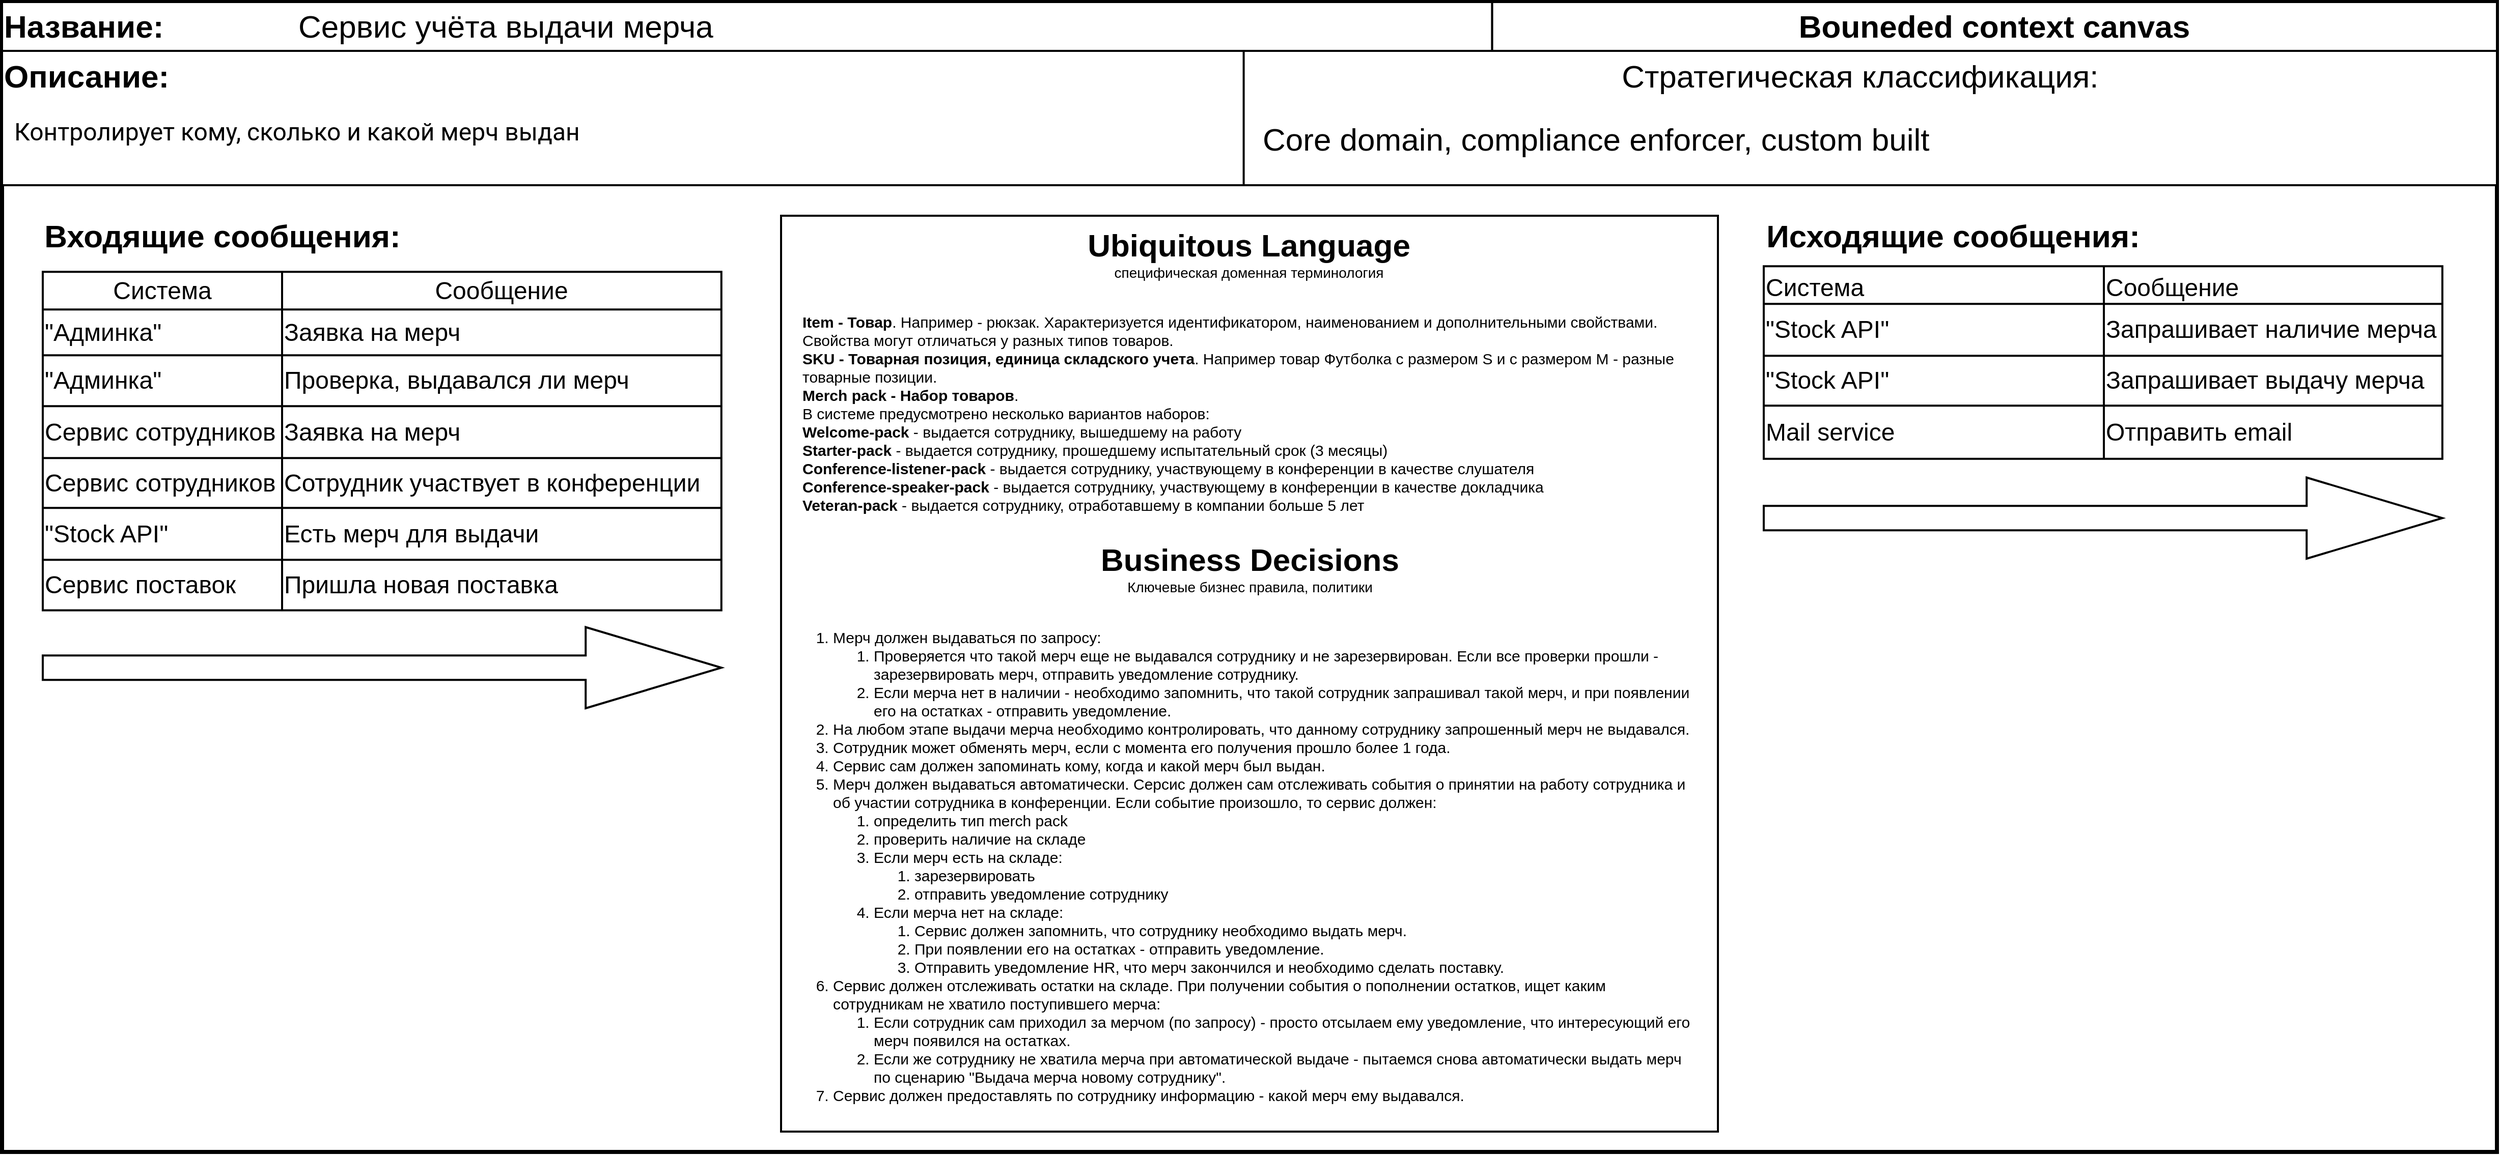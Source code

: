 <mxfile version="15.4.0" type="device"><diagram id="8OFZhzmo89h2vflNufuO" name="Page-1"><mxGraphModel dx="1422" dy="814" grid="1" gridSize="10" guides="1" tooltips="1" connect="1" arrows="1" fold="1" page="1" pageScale="1" pageWidth="827" pageHeight="1169" math="0" shadow="0"><root><mxCell id="0"/><mxCell id="1" parent="0"/><mxCell id="90RE7-Sr8iYz6EcnKm03-32" value="" style="group" parent="1" vertex="1" connectable="0"><mxGeometry x="10" y="20" width="2450" height="1130" as="geometry"/></mxCell><mxCell id="C2i8B1bdvemPvVyp_Ss8-2" value="" style="rounded=0;whiteSpace=wrap;html=1;strokeWidth=4;glass=0;shadow=0;sketch=0;" parent="90RE7-Sr8iYz6EcnKm03-32" vertex="1"><mxGeometry width="2450" height="1130" as="geometry"/></mxCell><mxCell id="C2i8B1bdvemPvVyp_Ss8-19" value="" style="group" parent="90RE7-Sr8iYz6EcnKm03-32" vertex="1" connectable="0"><mxGeometry width="2450" height="180" as="geometry"/></mxCell><mxCell id="C2i8B1bdvemPvVyp_Ss8-5" value="" style="group;strokeColor=none;shadow=0;align=left;" parent="C2i8B1bdvemPvVyp_Ss8-19" vertex="1" connectable="0"><mxGeometry width="2450" height="48.0" as="geometry"/></mxCell><mxCell id="C2i8B1bdvemPvVyp_Ss8-17" value="" style="group" parent="C2i8B1bdvemPvVyp_Ss8-5" vertex="1" connectable="0"><mxGeometry width="2450" height="48.0" as="geometry"/></mxCell><mxCell id="C2i8B1bdvemPvVyp_Ss8-4" value="&lt;font style=&quot;font-size: 31px&quot;&gt;&lt;b&gt;Bouneded context canvas&lt;/b&gt;&lt;/font&gt;" style="rounded=0;whiteSpace=wrap;html=1;strokeWidth=2;strokeColor=default;" parent="C2i8B1bdvemPvVyp_Ss8-17" vertex="1"><mxGeometry x="1463.194" width="986.806" height="48.0" as="geometry"/></mxCell><mxCell id="C2i8B1bdvemPvVyp_Ss8-16" value="" style="group" parent="C2i8B1bdvemPvVyp_Ss8-17" vertex="1" connectable="0"><mxGeometry width="1463.194" height="48.0" as="geometry"/></mxCell><mxCell id="C2i8B1bdvemPvVyp_Ss8-3" value="&lt;b&gt;&lt;font style=&quot;font-size: 31px&quot;&gt;Название:&amp;nbsp;&lt;/font&gt;&lt;/b&gt;" style="rounded=0;whiteSpace=wrap;html=1;strokeWidth=2;align=left;" parent="C2i8B1bdvemPvVyp_Ss8-16" vertex="1"><mxGeometry width="1463.194" height="48.0" as="geometry"/></mxCell><mxCell id="C2i8B1bdvemPvVyp_Ss8-13" value="Сервис учёта выдачи мерча" style="text;html=1;strokeColor=none;fillColor=none;align=left;verticalAlign=middle;whiteSpace=wrap;rounded=0;shadow=0;fontSize=31;" parent="C2i8B1bdvemPvVyp_Ss8-16" vertex="1"><mxGeometry x="289.236" y="6.0" width="1139.931" height="36.0" as="geometry"/></mxCell><mxCell id="C2i8B1bdvemPvVyp_Ss8-8" value="&lt;font style=&quot;font-size: 31px&quot;&gt;Стратегическая классификация:&amp;nbsp;&lt;/font&gt;" style="rounded=0;whiteSpace=wrap;html=1;shadow=0;strokeColor=default;strokeWidth=2;verticalAlign=top;spacingRight=0;spacing=2;sketch=0;" parent="C2i8B1bdvemPvVyp_Ss8-19" vertex="1"><mxGeometry x="1207.907" y="47.998" width="1242.093" height="132.002" as="geometry"/></mxCell><mxCell id="C2i8B1bdvemPvVyp_Ss8-18" value="" style="group" parent="C2i8B1bdvemPvVyp_Ss8-19" vertex="1" connectable="0"><mxGeometry y="47.998" width="1219.302" height="132.002" as="geometry"/></mxCell><mxCell id="C2i8B1bdvemPvVyp_Ss8-7" value="&lt;font style=&quot;font-size: 31px&quot;&gt;&lt;b&gt;Описание:&lt;/b&gt;&lt;/font&gt;" style="rounded=0;whiteSpace=wrap;html=1;shadow=0;strokeColor=default;strokeWidth=2;align=left;verticalAlign=top;" parent="C2i8B1bdvemPvVyp_Ss8-18" vertex="1"><mxGeometry width="1219.302" height="132.002" as="geometry"/></mxCell><mxCell id="C2i8B1bdvemPvVyp_Ss8-12" value="&lt;span style=&quot;font-family: &amp;#34;roboto&amp;#34; , &amp;#34;arial&amp;#34; , sans-serif ; font-size: 24px ; text-align: center ; background-color: rgb(255 , 255 , 255)&quot;&gt;Контролирует кому, сколько и какой мерч выдан&lt;/span&gt;" style="text;html=1;strokeColor=none;fillColor=none;align=left;verticalAlign=top;whiteSpace=wrap;rounded=0;shadow=0;fontSize=31;" parent="C2i8B1bdvemPvVyp_Ss8-18" vertex="1"><mxGeometry x="10.0" y="52" width="1172.9" height="60" as="geometry"/></mxCell><mxCell id="HIC7lZ4OM-H-9Ils8Dxd-2" value="Core domain, compliance enforcer,&amp;nbsp;custom built" style="text;html=1;strokeColor=none;fillColor=none;align=left;verticalAlign=top;whiteSpace=wrap;rounded=0;shadow=0;fontSize=31;" parent="C2i8B1bdvemPvVyp_Ss8-19" vertex="1"><mxGeometry x="1236.313" y="110.0" width="1185.276" height="51.325" as="geometry"/></mxCell><mxCell id="WoysdQ80ojaou5vGWn7A-6" value="" style="group" parent="90RE7-Sr8iYz6EcnKm03-32" vertex="1" connectable="0"><mxGeometry x="765" y="210" width="920" height="900" as="geometry"/></mxCell><mxCell id="C2i8B1bdvemPvVyp_Ss8-9" value="" style="rounded=0;whiteSpace=wrap;html=1;shadow=0;strokeColor=default;strokeWidth=2;verticalAlign=top;fontSize=31;fontStyle=0" parent="WoysdQ80ojaou5vGWn7A-6" vertex="1"><mxGeometry width="920.0" height="900.0" as="geometry"/></mxCell><mxCell id="C2i8B1bdvemPvVyp_Ss8-46" value="&lt;p style=&quot;font-size: 15px&quot;&gt;&lt;font style=&quot;line-height: 100% ; font-size: 15px&quot;&gt;&lt;b style=&quot;font-size: 15px&quot;&gt;Item - Товар&lt;/b&gt;&lt;span style=&quot;font-size: 15px&quot;&gt;. Например - рюкзак. Характеризуется идентификатором, наименованием и дополнительными свойствами. Свойства могут отличаться у разных типов товаров.&lt;br&gt;&lt;/span&gt;&lt;/font&gt;&lt;font style=&quot;line-height: 100% ; font-size: 15px&quot;&gt;&lt;b style=&quot;font-size: 15px&quot;&gt;SKU - Товарная позиция, единица складского учета&lt;/b&gt;&lt;span style=&quot;font-size: 15px&quot;&gt;. Например товар Футболка с размером S и с размером M - разные товарные позиции.&lt;br&gt;&lt;/span&gt;&lt;/font&gt;&lt;span style=&quot;font-size: 15px&quot;&gt;&lt;b style=&quot;font-size: 15px&quot;&gt;Merch pack - Набор товаров&lt;/b&gt;.&lt;br&gt;&lt;/span&gt;&lt;span style=&quot;font-size: 15px&quot;&gt;В системе предусмотрено несколько вариантов наборов:&lt;br&gt;&lt;/span&gt;&lt;span style=&quot;font-size: 15px&quot;&gt;&lt;b style=&quot;font-size: 15px&quot;&gt;Welcome-pack&lt;/b&gt; - выдается сотруднику, вышедшему на работу&lt;br&gt;&lt;/span&gt;&lt;span style=&quot;font-size: 15px&quot;&gt;&lt;b style=&quot;font-size: 15px&quot;&gt;Starter-pack&lt;/b&gt; - выдается сотруднику, прошедшему испытательный срок (3 месяцы)&lt;br&gt;&lt;/span&gt;&lt;span style=&quot;font-size: 15px&quot;&gt;&lt;b style=&quot;font-size: 15px&quot;&gt;Conference-listener-pack&lt;/b&gt; - выдается сотруднику, участвующему в конференции в качестве слушателя&lt;br&gt;&lt;/span&gt;&lt;span style=&quot;font-size: 15px&quot;&gt;&lt;b style=&quot;font-size: 15px&quot;&gt;Conference-speaker-pack&lt;/b&gt; - выдается сотруднику, участвующему в конференции в качестве докладчика&lt;br&gt;&lt;/span&gt;&lt;span style=&quot;font-size: 15px&quot;&gt;&lt;b style=&quot;font-size: 15px&quot;&gt;Veteran-pack&lt;/b&gt; - выдается сотруднику, отработавшему в компании больше 5 лет&lt;/span&gt;&lt;/p&gt;&lt;font style=&quot;line-height: 100% ; font-size: 15px&quot;&gt;&lt;br style=&quot;font-size: 15px&quot;&gt;&lt;br style=&quot;font-size: 15px&quot;&gt;&lt;/font&gt;" style="text;html=1;strokeColor=none;fillColor=none;align=left;verticalAlign=top;whiteSpace=wrap;rounded=0;shadow=0;glass=0;sketch=0;fontSize=15;" parent="WoysdQ80ojaou5vGWn7A-6" vertex="1"><mxGeometry x="18.898" y="73.652" width="879.455" height="223.052" as="geometry"/></mxCell><mxCell id="WoysdQ80ojaou5vGWn7A-3" value="&lt;b style=&quot;font-size: 31px&quot;&gt;Ubiquitous Language&lt;/b&gt;&lt;br style=&quot;font-size: 31px&quot;&gt;&lt;font style=&quot;font-size: 14px&quot;&gt;специфическая доменная терминология&lt;/font&gt;" style="text;html=1;strokeColor=none;fillColor=none;align=center;verticalAlign=middle;whiteSpace=wrap;rounded=0;spacing=2;labelBackgroundColor=none;strokeWidth=1;" parent="WoysdQ80ojaou5vGWn7A-6" vertex="1"><mxGeometry x="278.349" width="363.303" height="73.652" as="geometry"/></mxCell><mxCell id="WoysdQ80ojaou5vGWn7A-4" value="&lt;span style=&quot;font-size: 31px&quot;&gt;&lt;b&gt;Business Decisions&lt;/b&gt;&lt;/span&gt;&lt;br style=&quot;font-size: 31px&quot;&gt;&lt;font style=&quot;font-size: 14px&quot;&gt;Ключевые бизнес правила, политики&lt;/font&gt;" style="text;html=1;strokeColor=none;fillColor=none;align=center;verticalAlign=middle;whiteSpace=wrap;rounded=0;spacing=2;" parent="WoysdQ80ojaou5vGWn7A-6" vertex="1"><mxGeometry x="293.567" y="306.593" width="332.856" height="79.121" as="geometry"/></mxCell><mxCell id="WoysdQ80ojaou5vGWn7A-5" value="&lt;ol&gt;&lt;li style=&quot;font-size: 15px ; box-sizing: content-box&quot;&gt;Мерч должен выдаваться по запросу:&lt;/li&gt;&lt;ol&gt;&lt;li style=&quot;font-size: 15px ; box-sizing: content-box&quot;&gt;Проверяется что такой мерч еще не выдавался сотруднику и не зарезервирован. Если все проверки прошли - зарезервировать мерч, отправить уведомление сотруднику.&lt;/li&gt;&lt;li style=&quot;font-size: 15px ; box-sizing: content-box&quot;&gt;Если мерча нет в наличии - необходимо запомнить, что такой сотрудник запрашивал такой мерч, и при появлении его на остатках - отправить уведомление.&lt;/li&gt;&lt;/ol&gt;&lt;li style=&quot;font-size: 15px&quot;&gt;&lt;font style=&quot;line-height: 100% ; font-size: 15px&quot;&gt;На любом этапе выдачи мерча необходимо контролировать, что данному сотруднику запрошенный мерч не выдавался.&lt;br&gt;&lt;/font&gt;&lt;/li&gt;&lt;li style=&quot;font-size: 15px&quot;&gt;&lt;font style=&quot;line-height: 100% ; font-size: 15px&quot;&gt;Cотрудник может обменять мерч, если с момента его получения прошло более 1 года.&lt;/font&gt;&lt;/li&gt;&lt;li style=&quot;font-size: 15px&quot;&gt;&lt;font style=&quot;line-height: 100% ; font-size: 15px&quot;&gt;Сервис сам должен запоминать кому, когда и какой мерч был выдан.&lt;/font&gt;&lt;/li&gt;&lt;li style=&quot;font-size: 15px&quot;&gt;&lt;font style=&quot;line-height: 100% ; font-size: 15px&quot;&gt;Мерч должен выдаваться автоматически. Серсис должен сам отслеживать события о принятии на работу сотрудника и об участии сотрудника в конференции. Если событие произошло, то сервис должен:&lt;/font&gt;&lt;/li&gt;&lt;ol&gt;&lt;li style=&quot;font-size: 15px&quot;&gt;определить тип merch pack&lt;/li&gt;&lt;li style=&quot;font-size: 15px&quot;&gt;проверить наличие на складе&lt;/li&gt;&lt;li style=&quot;font-size: 15px&quot;&gt;Если мерч есть на складе:&lt;/li&gt;&lt;ol style=&quot;font-size: 15px&quot;&gt;&lt;li style=&quot;font-size: 15px&quot;&gt;зарезервировать&lt;/li&gt;&lt;li style=&quot;font-size: 15px&quot;&gt;отправить уведомление сотруднику&lt;/li&gt;&lt;/ol&gt;&lt;li&gt;Если мерча нет на складе:&lt;/li&gt;&lt;ol&gt;&lt;li&gt;Сервис должен запомнить, что сотруднику необходимо выдать мерч.&lt;/li&gt;&lt;li&gt;При появлении его на остатках - отправить уведомление.&lt;/li&gt;&lt;li&gt;Отправить уведомление HR, что мерч закончился и необходимо сделать поставку.&lt;/li&gt;&lt;/ol&gt;&lt;/ol&gt;&lt;li style=&quot;font-size: 15px&quot;&gt;&lt;span style=&quot;font-size: 15px&quot;&gt;Сервис должен отслеживать остатки на складе. При получении события о пополнении остатков, ищет каким сотрудникам не хватило поступившего мерча:&lt;/span&gt;&lt;/li&gt;&lt;ol&gt;&lt;li style=&quot;font-size: 15px&quot;&gt;&lt;span style=&quot;font-size: 15px&quot;&gt;Если сотрудник сам приходил за мерчом (по запросу) - просто отсылаем ему уведомление, что интересующий его мерч появился на остатках.&lt;br&gt;&lt;/span&gt;&lt;/li&gt;&lt;li style=&quot;font-size: 15px&quot;&gt;&lt;span style=&quot;font-size: 15px&quot;&gt;Если же сотруднику не хватила мерча при автоматической выдаче - пытаемся снова автоматически выдать мерч по сценарию &quot;Выдача мерча новому сотруднику&quot;.&lt;br&gt;&lt;/span&gt;&lt;/li&gt;&lt;/ol&gt;&lt;li&gt;Сервис должен предоставлять по сотруднику информацию - какой мерч ему выдавался.&lt;/li&gt;&lt;/ol&gt;" style="text;html=1;strokeColor=none;fillColor=none;align=left;verticalAlign=top;whiteSpace=wrap;rounded=0;shadow=0;glass=0;sketch=0;fontSize=15;spacing=0;" parent="WoysdQ80ojaou5vGWn7A-6" vertex="1"><mxGeometry x="10.824" y="385.714" width="887.529" height="514.286" as="geometry"/></mxCell><mxCell id="90RE7-Sr8iYz6EcnKm03-27" value="" style="group" parent="90RE7-Sr8iYz6EcnKm03-32" vertex="1" connectable="0"><mxGeometry x="40.0" y="210.003" width="666.4" height="483.998" as="geometry"/></mxCell><mxCell id="C2i8B1bdvemPvVyp_Ss8-23" value="" style="shape=table;html=1;whiteSpace=wrap;startSize=0;container=1;collapsible=0;childLayout=tableLayout;rounded=0;shadow=0;glass=0;sketch=0;fontSize=24;strokeColor=default;strokeWidth=2;align=left;verticalAlign=top;" parent="90RE7-Sr8iYz6EcnKm03-27" vertex="1"><mxGeometry y="55.122" width="666.4" height="332.569" as="geometry"/></mxCell><mxCell id="C2i8B1bdvemPvVyp_Ss8-24" value="" style="shape=partialRectangle;html=1;whiteSpace=wrap;collapsible=0;dropTarget=0;pointerEvents=0;fillColor=none;top=0;left=0;bottom=0;right=0;points=[[0,0.5],[1,0.5]];portConstraint=eastwest;rounded=0;shadow=0;glass=0;sketch=0;fontSize=24;strokeColor=default;strokeWidth=2;align=left;verticalAlign=top;" parent="C2i8B1bdvemPvVyp_Ss8-23" vertex="1"><mxGeometry width="666.4" height="37" as="geometry"/></mxCell><mxCell id="C2i8B1bdvemPvVyp_Ss8-25" value="Система" style="shape=partialRectangle;html=1;whiteSpace=wrap;connectable=0;fillColor=none;top=0;left=0;bottom=0;right=0;overflow=hidden;pointerEvents=1;rounded=0;shadow=0;glass=0;sketch=0;fontSize=24;strokeColor=default;strokeWidth=2;align=center;verticalAlign=middle;" parent="C2i8B1bdvemPvVyp_Ss8-24" vertex="1"><mxGeometry width="235" height="37" as="geometry"><mxRectangle width="235" height="37" as="alternateBounds"/></mxGeometry></mxCell><mxCell id="C2i8B1bdvemPvVyp_Ss8-26" value="Сообщение" style="shape=partialRectangle;html=1;whiteSpace=wrap;connectable=0;fillColor=none;top=0;left=0;bottom=0;right=0;overflow=hidden;pointerEvents=1;rounded=0;shadow=0;glass=0;sketch=0;fontSize=24;strokeColor=default;strokeWidth=2;align=center;verticalAlign=middle;" parent="C2i8B1bdvemPvVyp_Ss8-24" vertex="1"><mxGeometry x="235" width="431" height="37" as="geometry"><mxRectangle width="431" height="37" as="alternateBounds"/></mxGeometry></mxCell><mxCell id="C2i8B1bdvemPvVyp_Ss8-28" value="" style="shape=partialRectangle;html=1;whiteSpace=wrap;collapsible=0;dropTarget=0;pointerEvents=0;fillColor=none;top=0;left=0;bottom=0;right=0;points=[[0,0.5],[1,0.5]];portConstraint=eastwest;rounded=0;shadow=0;glass=0;sketch=0;fontSize=24;strokeColor=default;strokeWidth=2;align=left;verticalAlign=top;" parent="C2i8B1bdvemPvVyp_Ss8-23" vertex="1"><mxGeometry y="37" width="666.4" height="45" as="geometry"/></mxCell><mxCell id="C2i8B1bdvemPvVyp_Ss8-29" value="&quot;Админка&quot;" style="shape=partialRectangle;html=1;whiteSpace=wrap;connectable=0;fillColor=none;top=0;left=0;bottom=0;right=0;overflow=hidden;pointerEvents=1;rounded=0;shadow=0;glass=0;sketch=0;fontSize=24;strokeColor=default;strokeWidth=2;align=left;verticalAlign=middle;" parent="C2i8B1bdvemPvVyp_Ss8-28" vertex="1"><mxGeometry width="235" height="45" as="geometry"><mxRectangle width="235" height="45" as="alternateBounds"/></mxGeometry></mxCell><mxCell id="C2i8B1bdvemPvVyp_Ss8-30" value="Заявка на мерч" style="shape=partialRectangle;html=1;whiteSpace=wrap;connectable=0;fillColor=none;top=0;left=0;bottom=0;right=0;overflow=hidden;pointerEvents=1;rounded=0;shadow=0;glass=0;sketch=0;fontSize=24;strokeColor=default;strokeWidth=2;align=left;verticalAlign=middle;" parent="C2i8B1bdvemPvVyp_Ss8-28" vertex="1"><mxGeometry x="235" width="431" height="45" as="geometry"><mxRectangle width="431" height="45" as="alternateBounds"/></mxGeometry></mxCell><mxCell id="C2i8B1bdvemPvVyp_Ss8-32" value="" style="shape=partialRectangle;html=1;whiteSpace=wrap;collapsible=0;dropTarget=0;pointerEvents=0;fillColor=none;top=0;left=0;bottom=0;right=0;points=[[0,0.5],[1,0.5]];portConstraint=eastwest;rounded=0;shadow=0;glass=0;sketch=0;fontSize=24;strokeColor=default;strokeWidth=2;align=left;verticalAlign=top;" parent="C2i8B1bdvemPvVyp_Ss8-23" vertex="1"><mxGeometry y="82" width="666.4" height="50" as="geometry"/></mxCell><mxCell id="C2i8B1bdvemPvVyp_Ss8-33" value="&quot;Админка&quot;" style="shape=partialRectangle;html=1;whiteSpace=wrap;connectable=0;fillColor=none;top=0;left=0;bottom=0;right=0;overflow=hidden;pointerEvents=1;rounded=0;shadow=0;glass=0;sketch=0;fontSize=24;strokeColor=default;strokeWidth=2;align=left;verticalAlign=middle;" parent="C2i8B1bdvemPvVyp_Ss8-32" vertex="1"><mxGeometry width="235" height="50" as="geometry"><mxRectangle width="235" height="50" as="alternateBounds"/></mxGeometry></mxCell><mxCell id="C2i8B1bdvemPvVyp_Ss8-34" value="Проверка, выдавался ли мерч" style="shape=partialRectangle;html=1;whiteSpace=wrap;connectable=0;fillColor=none;top=0;left=0;bottom=0;right=0;overflow=hidden;pointerEvents=1;rounded=0;shadow=0;glass=0;sketch=0;fontSize=24;strokeColor=default;strokeWidth=2;align=left;verticalAlign=middle;" parent="C2i8B1bdvemPvVyp_Ss8-32" vertex="1"><mxGeometry x="235" width="431" height="50" as="geometry"><mxRectangle width="431" height="50" as="alternateBounds"/></mxGeometry></mxCell><mxCell id="90RE7-Sr8iYz6EcnKm03-14" style="shape=partialRectangle;html=1;whiteSpace=wrap;collapsible=0;dropTarget=0;pointerEvents=0;fillColor=none;top=0;left=0;bottom=0;right=0;points=[[0,0.5],[1,0.5]];portConstraint=eastwest;rounded=0;shadow=0;glass=0;sketch=0;fontSize=24;strokeColor=default;strokeWidth=2;align=left;verticalAlign=top;" parent="C2i8B1bdvemPvVyp_Ss8-23" vertex="1"><mxGeometry y="132" width="666.4" height="51" as="geometry"/></mxCell><mxCell id="90RE7-Sr8iYz6EcnKm03-15" value="Сервис сотрудников" style="shape=partialRectangle;html=1;whiteSpace=wrap;connectable=0;fillColor=none;top=0;left=0;bottom=0;right=0;overflow=hidden;pointerEvents=1;rounded=0;shadow=0;glass=0;sketch=0;fontSize=24;strokeColor=default;strokeWidth=2;align=left;verticalAlign=middle;" parent="90RE7-Sr8iYz6EcnKm03-14" vertex="1"><mxGeometry width="235" height="51" as="geometry"><mxRectangle width="235" height="51" as="alternateBounds"/></mxGeometry></mxCell><mxCell id="90RE7-Sr8iYz6EcnKm03-16" value="Заявка на мерч" style="shape=partialRectangle;html=1;whiteSpace=wrap;connectable=0;fillColor=none;top=0;left=0;bottom=0;right=0;overflow=hidden;pointerEvents=1;rounded=0;shadow=0;glass=0;sketch=0;fontSize=24;strokeColor=default;strokeWidth=2;align=left;verticalAlign=middle;" parent="90RE7-Sr8iYz6EcnKm03-14" vertex="1"><mxGeometry x="235" width="431" height="51" as="geometry"><mxRectangle width="431" height="51" as="alternateBounds"/></mxGeometry></mxCell><mxCell id="90RE7-Sr8iYz6EcnKm03-17" style="shape=partialRectangle;html=1;whiteSpace=wrap;collapsible=0;dropTarget=0;pointerEvents=0;fillColor=none;top=0;left=0;bottom=0;right=0;points=[[0,0.5],[1,0.5]];portConstraint=eastwest;rounded=0;shadow=0;glass=0;sketch=0;fontSize=24;strokeColor=default;strokeWidth=2;align=left;verticalAlign=top;" parent="C2i8B1bdvemPvVyp_Ss8-23" vertex="1"><mxGeometry y="183" width="666.4" height="49" as="geometry"/></mxCell><mxCell id="90RE7-Sr8iYz6EcnKm03-18" value="Сервис сотрудников" style="shape=partialRectangle;html=1;whiteSpace=wrap;connectable=0;fillColor=none;top=0;left=0;bottom=0;right=0;overflow=hidden;pointerEvents=1;rounded=0;shadow=0;glass=0;sketch=0;fontSize=24;strokeColor=default;strokeWidth=2;align=left;verticalAlign=middle;" parent="90RE7-Sr8iYz6EcnKm03-17" vertex="1"><mxGeometry width="235" height="49" as="geometry"><mxRectangle width="235" height="49" as="alternateBounds"/></mxGeometry></mxCell><mxCell id="90RE7-Sr8iYz6EcnKm03-19" value="Сотрудник участвует в конференции" style="shape=partialRectangle;html=1;whiteSpace=wrap;connectable=0;fillColor=none;top=0;left=0;bottom=0;right=0;overflow=hidden;pointerEvents=1;rounded=0;shadow=0;glass=0;sketch=0;fontSize=24;strokeColor=default;strokeWidth=2;align=left;verticalAlign=middle;" parent="90RE7-Sr8iYz6EcnKm03-17" vertex="1"><mxGeometry x="235" width="431" height="49" as="geometry"><mxRectangle width="431" height="49" as="alternateBounds"/></mxGeometry></mxCell><mxCell id="90RE7-Sr8iYz6EcnKm03-20" style="shape=partialRectangle;html=1;whiteSpace=wrap;collapsible=0;dropTarget=0;pointerEvents=0;fillColor=none;top=0;left=0;bottom=0;right=0;points=[[0,0.5],[1,0.5]];portConstraint=eastwest;rounded=0;shadow=0;glass=0;sketch=0;fontSize=24;strokeColor=default;strokeWidth=2;align=left;verticalAlign=top;" parent="C2i8B1bdvemPvVyp_Ss8-23" vertex="1"><mxGeometry y="232" width="666.4" height="51" as="geometry"/></mxCell><mxCell id="90RE7-Sr8iYz6EcnKm03-21" value="&quot;Stock API&quot;" style="shape=partialRectangle;html=1;whiteSpace=wrap;connectable=0;fillColor=none;top=0;left=0;bottom=0;right=0;overflow=hidden;pointerEvents=1;rounded=0;shadow=0;glass=0;sketch=0;fontSize=24;strokeColor=default;strokeWidth=2;align=left;verticalAlign=middle;" parent="90RE7-Sr8iYz6EcnKm03-20" vertex="1"><mxGeometry width="235" height="51" as="geometry"><mxRectangle width="235" height="51" as="alternateBounds"/></mxGeometry></mxCell><mxCell id="90RE7-Sr8iYz6EcnKm03-22" value="Есть мерч для выдачи" style="shape=partialRectangle;html=1;whiteSpace=wrap;connectable=0;fillColor=none;top=0;left=0;bottom=0;right=0;overflow=hidden;pointerEvents=1;rounded=0;shadow=0;glass=0;sketch=0;fontSize=24;strokeColor=default;strokeWidth=2;align=left;verticalAlign=middle;" parent="90RE7-Sr8iYz6EcnKm03-20" vertex="1"><mxGeometry x="235" width="431" height="51" as="geometry"><mxRectangle width="431" height="51" as="alternateBounds"/></mxGeometry></mxCell><mxCell id="90RE7-Sr8iYz6EcnKm03-23" style="shape=partialRectangle;html=1;whiteSpace=wrap;collapsible=0;dropTarget=0;pointerEvents=0;fillColor=none;top=0;left=0;bottom=0;right=0;points=[[0,0.5],[1,0.5]];portConstraint=eastwest;rounded=0;shadow=0;glass=0;sketch=0;fontSize=24;strokeColor=default;strokeWidth=2;align=left;verticalAlign=top;" parent="C2i8B1bdvemPvVyp_Ss8-23" vertex="1"><mxGeometry y="283" width="666.4" height="50" as="geometry"/></mxCell><mxCell id="90RE7-Sr8iYz6EcnKm03-24" value="Сервис поставок" style="shape=partialRectangle;html=1;whiteSpace=wrap;connectable=0;fillColor=none;top=0;left=0;bottom=0;right=0;overflow=hidden;pointerEvents=1;rounded=0;shadow=0;glass=0;sketch=0;fontSize=24;strokeColor=default;strokeWidth=2;align=left;verticalAlign=middle;" parent="90RE7-Sr8iYz6EcnKm03-23" vertex="1"><mxGeometry width="235" height="50" as="geometry"><mxRectangle width="235" height="50" as="alternateBounds"/></mxGeometry></mxCell><mxCell id="90RE7-Sr8iYz6EcnKm03-25" value="Пришла новая поставка" style="shape=partialRectangle;html=1;whiteSpace=wrap;connectable=0;fillColor=none;top=0;left=0;bottom=0;right=0;overflow=hidden;pointerEvents=1;rounded=0;shadow=0;glass=0;sketch=0;fontSize=24;strokeColor=default;strokeWidth=2;align=left;verticalAlign=middle;" parent="90RE7-Sr8iYz6EcnKm03-23" vertex="1"><mxGeometry x="235" width="431" height="50" as="geometry"><mxRectangle width="431" height="50" as="alternateBounds"/></mxGeometry></mxCell><mxCell id="C2i8B1bdvemPvVyp_Ss8-14" value="&lt;b&gt;Входящие сообщения:&lt;/b&gt;" style="text;html=1;strokeColor=none;fillColor=none;align=center;verticalAlign=middle;whiteSpace=wrap;rounded=0;shadow=0;glass=0;sketch=0;fontSize=31;" parent="90RE7-Sr8iYz6EcnKm03-27" vertex="1"><mxGeometry width="352.8" height="39.881" as="geometry"/></mxCell><mxCell id="C2i8B1bdvemPvVyp_Ss8-10" value="" style="shape=singleArrow;whiteSpace=wrap;html=1;shadow=0;fontSize=31;strokeColor=default;strokeWidth=2;verticalAlign=top;" parent="90RE7-Sr8iYz6EcnKm03-27" vertex="1"><mxGeometry y="404.228" width="666.4" height="79.771" as="geometry"/></mxCell><mxCell id="90RE7-Sr8iYz6EcnKm03-31" value="" style="group" parent="90RE7-Sr8iYz6EcnKm03-32" vertex="1" connectable="0"><mxGeometry x="1730.0" y="210.006" width="666.4" height="355.38" as="geometry"/></mxCell><mxCell id="C2i8B1bdvemPvVyp_Ss8-36" value="" style="shape=table;html=1;whiteSpace=wrap;startSize=0;container=1;collapsible=0;childLayout=tableLayout;rounded=0;shadow=0;glass=0;sketch=0;fontSize=24;strokeColor=default;strokeWidth=2;align=left;verticalAlign=top;" parent="90RE7-Sr8iYz6EcnKm03-31" vertex="1"><mxGeometry y="49.61" width="666.4" height="189.252" as="geometry"/></mxCell><mxCell id="C2i8B1bdvemPvVyp_Ss8-37" value="" style="shape=partialRectangle;html=1;whiteSpace=wrap;collapsible=0;dropTarget=0;pointerEvents=0;fillColor=none;top=0;left=0;bottom=0;right=0;points=[[0,0.5],[1,0.5]];portConstraint=eastwest;rounded=0;shadow=0;glass=0;sketch=0;fontSize=14;strokeColor=default;strokeWidth=2;align=left;verticalAlign=top;" parent="C2i8B1bdvemPvVyp_Ss8-36" vertex="1"><mxGeometry width="666.4" height="37" as="geometry"/></mxCell><mxCell id="C2i8B1bdvemPvVyp_Ss8-38" value="Система" style="shape=partialRectangle;html=1;whiteSpace=wrap;connectable=0;fillColor=none;top=0;left=0;bottom=0;right=0;overflow=hidden;pointerEvents=1;rounded=0;shadow=0;glass=0;sketch=0;fontSize=24;strokeColor=default;strokeWidth=2;align=left;verticalAlign=top;" parent="C2i8B1bdvemPvVyp_Ss8-37" vertex="1"><mxGeometry width="334" height="37" as="geometry"><mxRectangle width="334" height="37" as="alternateBounds"/></mxGeometry></mxCell><mxCell id="C2i8B1bdvemPvVyp_Ss8-39" value="Сообщение" style="shape=partialRectangle;html=1;whiteSpace=wrap;connectable=0;fillColor=none;top=0;left=0;bottom=0;right=0;overflow=hidden;pointerEvents=1;rounded=0;shadow=0;glass=0;sketch=0;fontSize=24;strokeColor=default;strokeWidth=2;align=left;verticalAlign=top;" parent="C2i8B1bdvemPvVyp_Ss8-37" vertex="1"><mxGeometry x="334" width="332" height="37" as="geometry"><mxRectangle width="332" height="37" as="alternateBounds"/></mxGeometry></mxCell><mxCell id="C2i8B1bdvemPvVyp_Ss8-40" value="" style="shape=partialRectangle;html=1;whiteSpace=wrap;collapsible=0;dropTarget=0;pointerEvents=0;fillColor=none;top=0;left=0;bottom=0;right=0;points=[[0,0.5],[1,0.5]];portConstraint=eastwest;rounded=0;shadow=0;glass=0;sketch=0;fontSize=31;strokeColor=default;strokeWidth=2;align=left;verticalAlign=top;" parent="C2i8B1bdvemPvVyp_Ss8-36" vertex="1"><mxGeometry y="37" width="666.4" height="51" as="geometry"/></mxCell><mxCell id="C2i8B1bdvemPvVyp_Ss8-41" value="&lt;span&gt;&quot;Stock API&quot;&lt;/span&gt;" style="shape=partialRectangle;html=1;whiteSpace=wrap;connectable=0;fillColor=none;top=0;left=0;bottom=0;right=0;overflow=hidden;pointerEvents=1;rounded=0;shadow=0;glass=0;sketch=0;fontSize=24;strokeColor=default;strokeWidth=2;align=left;verticalAlign=middle;" parent="C2i8B1bdvemPvVyp_Ss8-40" vertex="1"><mxGeometry width="334" height="51" as="geometry"><mxRectangle width="334" height="51" as="alternateBounds"/></mxGeometry></mxCell><mxCell id="C2i8B1bdvemPvVyp_Ss8-42" value="Запрашивает наличие мерча" style="shape=partialRectangle;html=1;whiteSpace=wrap;connectable=0;fillColor=none;top=0;left=0;bottom=0;right=0;overflow=hidden;pointerEvents=1;rounded=0;shadow=0;glass=0;sketch=0;fontSize=24;strokeColor=default;strokeWidth=2;align=left;verticalAlign=middle;" parent="C2i8B1bdvemPvVyp_Ss8-40" vertex="1"><mxGeometry x="334" width="332" height="51" as="geometry"><mxRectangle width="332" height="51" as="alternateBounds"/></mxGeometry></mxCell><mxCell id="C2i8B1bdvemPvVyp_Ss8-43" value="" style="shape=partialRectangle;html=1;whiteSpace=wrap;collapsible=0;dropTarget=0;pointerEvents=0;fillColor=none;top=0;left=0;bottom=0;right=0;points=[[0,0.5],[1,0.5]];portConstraint=eastwest;rounded=0;shadow=0;glass=0;sketch=0;fontSize=31;strokeColor=default;strokeWidth=2;align=left;verticalAlign=top;" parent="C2i8B1bdvemPvVyp_Ss8-36" vertex="1"><mxGeometry y="88" width="666.4" height="49" as="geometry"/></mxCell><mxCell id="C2i8B1bdvemPvVyp_Ss8-44" value="&lt;span&gt;&quot;Stock API&quot;&lt;/span&gt;" style="shape=partialRectangle;html=1;whiteSpace=wrap;connectable=0;fillColor=none;top=0;left=0;bottom=0;right=0;overflow=hidden;pointerEvents=1;rounded=0;shadow=0;glass=0;sketch=0;fontSize=24;strokeColor=default;strokeWidth=2;align=left;verticalAlign=middle;" parent="C2i8B1bdvemPvVyp_Ss8-43" vertex="1"><mxGeometry width="334" height="49" as="geometry"><mxRectangle width="334" height="49" as="alternateBounds"/></mxGeometry></mxCell><mxCell id="C2i8B1bdvemPvVyp_Ss8-45" value="Запрашивает выдачу мерча" style="shape=partialRectangle;html=1;whiteSpace=wrap;connectable=0;fillColor=none;top=0;left=0;bottom=0;right=0;overflow=hidden;pointerEvents=1;rounded=0;shadow=0;glass=0;sketch=0;fontSize=24;strokeColor=default;strokeWidth=2;align=left;verticalAlign=middle;" parent="C2i8B1bdvemPvVyp_Ss8-43" vertex="1"><mxGeometry x="334" width="332" height="49" as="geometry"><mxRectangle width="332" height="49" as="alternateBounds"/></mxGeometry></mxCell><mxCell id="90RE7-Sr8iYz6EcnKm03-28" style="shape=partialRectangle;html=1;whiteSpace=wrap;collapsible=0;dropTarget=0;pointerEvents=0;fillColor=none;top=0;left=0;bottom=0;right=0;points=[[0,0.5],[1,0.5]];portConstraint=eastwest;rounded=0;shadow=0;glass=0;sketch=0;fontSize=31;strokeColor=default;strokeWidth=2;align=left;verticalAlign=top;" parent="C2i8B1bdvemPvVyp_Ss8-36" vertex="1"><mxGeometry y="137" width="666.4" height="52" as="geometry"/></mxCell><mxCell id="90RE7-Sr8iYz6EcnKm03-29" value="Mail service" style="shape=partialRectangle;html=1;whiteSpace=wrap;connectable=0;fillColor=none;top=0;left=0;bottom=0;right=0;overflow=hidden;pointerEvents=1;rounded=0;shadow=0;glass=0;sketch=0;fontSize=24;strokeColor=default;strokeWidth=2;align=left;verticalAlign=middle;" parent="90RE7-Sr8iYz6EcnKm03-28" vertex="1"><mxGeometry width="334" height="52" as="geometry"><mxRectangle width="334" height="52" as="alternateBounds"/></mxGeometry></mxCell><mxCell id="90RE7-Sr8iYz6EcnKm03-30" value="Отправить email" style="shape=partialRectangle;html=1;whiteSpace=wrap;connectable=0;fillColor=none;top=0;left=0;bottom=0;right=0;overflow=hidden;pointerEvents=1;rounded=0;shadow=0;glass=0;sketch=0;fontSize=24;strokeColor=default;strokeWidth=2;align=left;verticalAlign=middle;" parent="90RE7-Sr8iYz6EcnKm03-28" vertex="1"><mxGeometry x="334" width="332" height="52" as="geometry"><mxRectangle width="332" height="52" as="alternateBounds"/></mxGeometry></mxCell><mxCell id="C2i8B1bdvemPvVyp_Ss8-11" value="" style="shape=singleArrow;whiteSpace=wrap;html=1;shadow=0;fontSize=31;strokeColor=default;strokeWidth=2;verticalAlign=top;" parent="90RE7-Sr8iYz6EcnKm03-31" vertex="1"><mxGeometry y="257.236" width="666.4" height="79.771" as="geometry"/></mxCell><mxCell id="C2i8B1bdvemPvVyp_Ss8-15" value="&lt;b&gt;Исходящие сообщения:&lt;/b&gt;" style="text;html=1;strokeColor=none;fillColor=none;align=center;verticalAlign=middle;whiteSpace=wrap;rounded=0;shadow=0;glass=0;sketch=0;fontSize=31;" parent="90RE7-Sr8iYz6EcnKm03-31" vertex="1"><mxGeometry width="372.4" height="39.881" as="geometry"/></mxCell></root></mxGraphModel></diagram></mxfile>